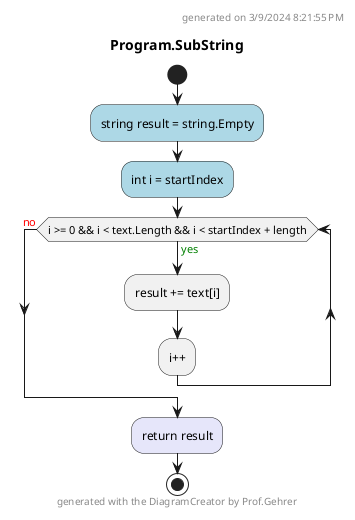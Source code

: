 @startuml Program.SubString
header
generated on 3/9/2024 8:21:55 PM
end header
title Program.SubString
start
#LightBlue:string result = string.Empty;
#LightBlue:int i = startIndex;
while (i >= 0 && i < text.Length && i < startIndex + length) is (<color:green>yes)
    :result += text[i];
:i++;
endwhile (<color:red>no)
#Lavender:return result;
footer
generated with the DiagramCreator by Prof.Gehrer
end footer
stop
@enduml
